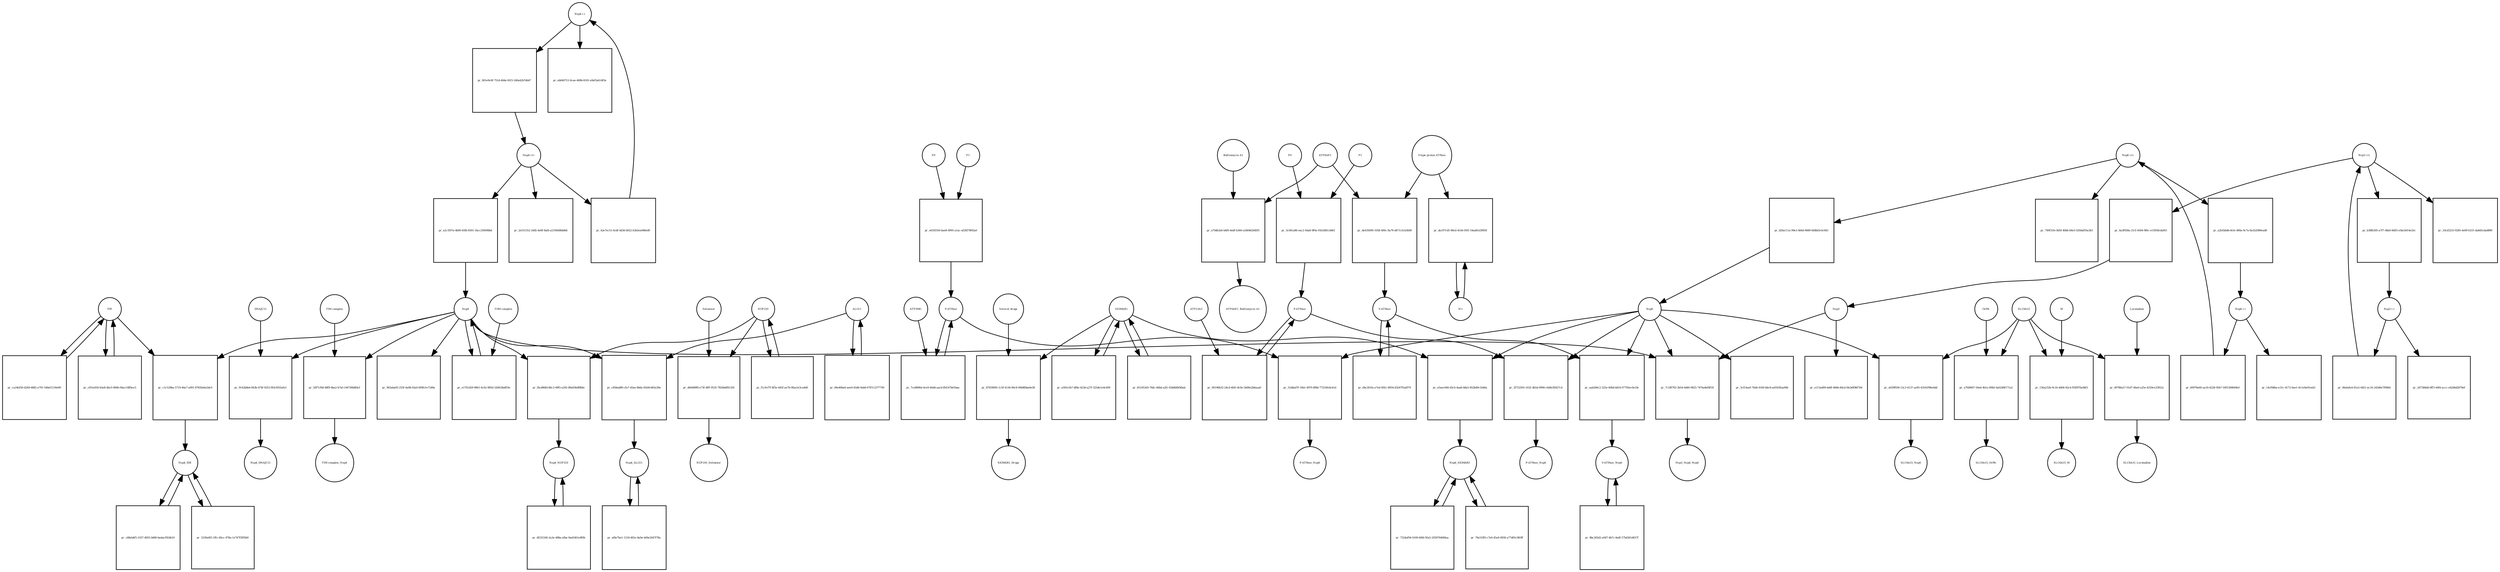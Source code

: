 strict digraph  {
"Nsp4 (-)" [annotation=urn_miriam_pubmed_32353859, bipartite=0, cls="nucleic acid feature", fontsize=4, label="Nsp4 (-)", shape=circle];
"pr_801e9c6f-751d-40de-81f3-240a42b7db47" [annotation="", bipartite=1, cls=process, fontsize=4, label="pr_801e9c6f-751d-40de-81f3-240a42b7db47", shape=square];
"Nsp4 (+)" [annotation=urn_miriam_pubmed_32353859, bipartite=0, cls="nucleic acid feature", fontsize=4, label="Nsp4 (+)", shape=circle];
"pr_a2c1f07a-4b90-45fb-8301-1bcc250096bd" [annotation="", bipartite=1, cls=process, fontsize=4, label="pr_a2c1f07a-4b90-45fb-8301-1bcc250096bd", shape=square];
Nsp4 [annotation="urn_miriam_ncbiprotein_BCD58761|urn_miriam_taxonomy_2697049", bipartite=0, cls=macromolecule, fontsize=4, label=Nsp4, shape=circle];
"pr_903aba95-255f-4a98-92a0-6f0fe1e7249a" [annotation="", bipartite=1, cls=process, fontsize=4, label="pr_903aba95-255f-4a98-92a0-6f0fe1e7249a", shape=square];
"pr_2e551352-24d5-4e8f-8afb-a2194d48dd6d" [annotation="", bipartite=1, cls=process, fontsize=4, label="pr_2e551352-24d5-4e8f-8afb-a2194d48dd6d", shape=square];
"pr_c1c529ba-5719-46a7-a991-87820e6a5dc0" [annotation="", bipartite=1, cls=process, fontsize=4, label="pr_c1c529ba-5719-46a7-a991-87820e6a5dc0", shape=square];
IDE [annotation="urn_miriam_uniprot_P14735|urn_miriam_pubmed_32353859|urn_miriam_doi_10.1210%2Fmend-4-8-1125|urn_miriam_taxonomy_10116", bipartite=0, cls=macromolecule, fontsize=4, label=IDE, shape=circle];
Nsp4_IDE [annotation="", bipartite=0, cls=complex, fontsize=4, label=Nsp4_IDE, shape=circle];
"pr_5230e6f3-1ffc-40cc-978a-1e747f3f95b9" [annotation="", bipartite=1, cls=process, fontsize=4, label="pr_5230e6f3-1ffc-40cc-978a-1e747f3f95b9", shape=square];
"pr_fbcd86fd-86c3-49f5-a292-89a836df8b6c" [annotation="", bipartite=1, cls=process, fontsize=4, label="pr_fbcd86fd-86c3-49f5-a292-89a836df8b6c", shape=square];
NUP210 [annotation="urn_miriam_uniprot_Q8TEM1|urn_miriam_pubmed_14517331", bipartite=0, cls=macromolecule, fontsize=4, label=NUP210, shape=circle];
Nsp4_NUP210 [annotation=urn_miriam_pubmed_14517331, bipartite=0, cls=complex, fontsize=4, label=Nsp4_NUP210, shape=circle];
"pr_c88eb4f5-1037-4855-b680-bedacf924b19" [annotation="", bipartite=1, cls=process, fontsize=4, label="pr_c88eb4f5-1037-4855-b680-bedacf924b19", shape=square];
"pr_9142bbb4-843b-474f-9253-f83cf055efe1" [annotation="", bipartite=1, cls=process, fontsize=4, label="pr_9142bbb4-843b-474f-9253-f83cf055efe1", shape=square];
DNAJC11 [annotation="urn_miriam_uniprot_Q9NVH1|urn_miriam_pubmed_32353859|urn_miriam_pubmed_25997101", bipartite=0, cls=macromolecule, fontsize=4, label=DNAJC11, shape=circle];
Nsp4_DNAJC11 [annotation="urn_miriam_pubmed_25997101|urn_miriam_pubmed_32353859", bipartite=0, cls=complex, fontsize=4, label=Nsp4_DNAJC11, shape=circle];
"pr_df235166-2a3e-488a-afbe-9ad1661e9f0b" [annotation="", bipartite=1, cls=process, fontsize=4, label="pr_df235166-2a3e-488a-afbe-9ad1661e9f0b", shape=square];
"pr_c856ad89-cfa7-45ae-8b6e-81b9c665a39e" [annotation="", bipartite=1, cls=process, fontsize=4, label="pr_c856ad89-cfa7-45ae-8b6e-81b9c665a39e", shape=square];
ALG11 [annotation="urn_miriam_uniprot_Q2TAA5|urn_miriam_pubmed_20080937", bipartite=0, cls=macromolecule, fontsize=4, label=ALG11, shape=circle];
Nsp4_ALG11 [annotation=urn_miriam_pubmed_20080937, bipartite=0, cls=complex, fontsize=4, label=Nsp4_ALG11, shape=circle];
"pr_42e7ec51-6cdf-4d3d-b022-b3b3ea948ed9" [annotation="", bipartite=1, cls=process, fontsize=4, label="pr_42e7ec51-6cdf-4d3d-b022-b3b3ea948ed9", shape=square];
"pr_eb040712-0cae-469b-8181-e0ef5a614f5e" [annotation="", bipartite=1, cls=process, fontsize=4, label="pr_eb040712-0cae-469b-8181-e0ef5a614f5e", shape=square];
"Nsp6 (-)" [annotation=urn_miriam_pubmed_32353859, bipartite=0, cls="nucleic acid feature", fontsize=4, label="Nsp6 (-)", shape=circle];
"pr_60978e60-aa1b-4228-95b7-50f15b9b09e0" [annotation="", bipartite=1, cls=process, fontsize=4, label="pr_60978e60-aa1b-4228-95b7-50f15b9b09e0", shape=square];
"Nsp6 (+)" [annotation=urn_miriam_pubmed_32353859, bipartite=0, cls="nucleic acid feature", fontsize=4, label="Nsp6 (+)", shape=circle];
"pr_d26a111a-99e3-466d-9689-6fd8d3c0c663" [annotation="", bipartite=1, cls=process, fontsize=4, label="pr_d26a111a-99e3-466d-9689-6fd8d3c0c663", shape=square];
Nsp6 [annotation="urn_miriam_taxonomy_2697049|urn_miriam_pubmed_32353859", bipartite=0, cls=macromolecule, fontsize=4, label=Nsp6, shape=circle];
"pr_3cf14aef-76d4-4169-bbc8-aef503faa96b" [annotation="", bipartite=1, cls=process, fontsize=4, label="pr_3cf14aef-76d4-4169-bbc8-aef503faa96b", shape=square];
"pr_749f31fe-8d5f-40bb-84e5-020daf05a3b3" [annotation="", bipartite=1, cls=process, fontsize=4, label="pr_749f31fe-8d5f-40bb-84e5-020daf05a3b3", shape=square];
"pr_31ddad7f-16b1-4970-8f8d-77255fe4cb1d" [annotation="", bipartite=1, cls=process, fontsize=4, label="pr_31ddad7f-16b1-4970-8f8d-77255fe4cb1d", shape=square];
"F-ATPase" [annotation=urn_miriam_uniprot_O75964, bipartite=0, cls=complex, fontsize=4, label="F-ATPase", shape=circle];
"F-ATPase_Nsp6" [annotation="", bipartite=0, cls=complex, fontsize=4, label="F-ATPase_Nsp6", shape=circle];
"pr_2f752505-1632-4b5d-9994-c6d6cfb927c4" [annotation="", bipartite=1, cls=process, fontsize=4, label="pr_2f752505-1632-4b5d-9994-c6d6cfb927c4", shape=square];
"P-ATPase" [annotation="", bipartite=0, cls=complex, fontsize=4, label="P-ATPase", shape=circle];
"P-ATPase_Nsp6" [annotation="", bipartite=0, cls=complex, fontsize=4, label="P-ATPase_Nsp6", shape=circle];
"pr_e5eec044-d3c0-4aa8-b8a5-852bd9c1b46a" [annotation="", bipartite=1, cls=process, fontsize=4, label="pr_e5eec044-d3c0-4aa8-b8a5-852bd9c1b46a", shape=square];
SIGMAR1 [annotation="urn_miriam_uniprot_Q99720|urn_miriam_doi_10.1074%2Fjbc.272.43.27107|urn_miriam_pubmed_32353859|urn_miriam_pubmed_10406945", bipartite=0, cls=macromolecule, fontsize=4, label=SIGMAR1, shape=circle];
Nsp6_SIGMAR1 [annotation=urn_miriam_pubmed_10406945, bipartite=0, cls=complex, fontsize=4, label=Nsp6_SIGMAR1, shape=circle];
"pr_76e51ff0-c7e0-45a9-9930-a77d05c983ff" [annotation="", bipartite=1, cls=process, fontsize=4, label="pr_76e51ff0-c7e0-45a9-9930-a77d05c983ff", shape=square];
"pr_aab260c2-323e-40bd-b814-07793ec0e18c" [annotation="", bipartite=1, cls=process, fontsize=4, label="pr_aab260c2-323e-40bd-b814-07793ec0e18c", shape=square];
"V-ATPase" [annotation=urn_miriam_uniprot_Q15904, bipartite=0, cls=complex, fontsize=4, label="V-ATPase", shape=circle];
"V-ATPase_Nsp6" [annotation=urn_miriam_uniprot_Q15904, bipartite=0, cls=complex, fontsize=4, label="V-ATPase_Nsp6", shape=circle];
"pr_a2b1bbdb-8cfe-480a-9c7a-8a1b2089ead0" [annotation="", bipartite=1, cls=process, fontsize=4, label="pr_a2b1bbdb-8cfe-480a-9c7a-8a1b2089ead0", shape=square];
"pr_14cf68ba-e31c-4172-9ae1-0c1e9a91eeb1" [annotation="", bipartite=1, cls=process, fontsize=4, label="pr_14cf68ba-e31c-4172-9ae1-0c1e9a91eeb1", shape=square];
"pr_50f7cf9d-48f9-4ba2-b7af-c94736b8fdcf" [annotation="", bipartite=1, cls=process, fontsize=4, label="pr_50f7cf9d-48f9-4ba2-b7af-c94736b8fdcf", shape=square];
"TIM complex" [annotation="", bipartite=0, cls=complex, fontsize=4, label="TIM complex", shape=circle];
"TIM complex_Nsp4" [annotation=urn_miriam_pubmed_32353859, bipartite=0, cls=complex, fontsize=4, label="TIM complex_Nsp4", shape=circle];
"pr_ca24ef50-d269-4882-a791-546ef1130e99" [annotation="", bipartite=1, cls=process, fontsize=4, label="pr_ca24ef50-d269-4882-a791-546ef1130e99", shape=square];
"Nsp3 (-)" [annotation=urn_miriam_pubmed_32353859, bipartite=0, cls="nucleic acid feature", fontsize=4, label="Nsp3 (-)", shape=circle];
"pr_06afafe4-81a2-4451-ac16-243d6e7f00b0" [annotation="", bipartite=1, cls=process, fontsize=4, label="pr_06afafe4-81a2-4451-ac16-243d6e7f00b0", shape=square];
"Nsp3 (+)" [annotation=urn_miriam_pubmed_32353859, bipartite=0, cls="nucleic acid feature", fontsize=4, label="Nsp3 (+)", shape=circle];
"pr_b38fb305-a7f7-48a0-8d93-e5bcb014e25c" [annotation="", bipartite=1, cls=process, fontsize=4, label="pr_b38fb305-a7f7-48a0-8d93-e5bcb014e25c", shape=square];
"pr_4a3f058a-21cf-4564-9f6c-e15958cdaf03" [annotation="", bipartite=1, cls=process, fontsize=4, label="pr_4a3f058a-21cf-4564-9f6c-e15958cdaf03", shape=square];
Nsp3 [annotation="urn_miriam_taxonomy_2697049|urn_miriam_pubmed_32353859", bipartite=0, cls=macromolecule, fontsize=4, label=Nsp3, shape=circle];
"pr_2d7384dd-0ff3-44f4-accc-e42d6d2878ef" [annotation="", bipartite=1, cls=process, fontsize=4, label="pr_2d7384dd-0ff3-44f4-accc-e42d6d2878ef", shape=square];
"pr_33cd3233-9285-4e09-b331-da8d5cdad890" [annotation="", bipartite=1, cls=process, fontsize=4, label="pr_33cd3233-9285-4e09-b331-da8d5cdad890", shape=square];
"pr_e113ad09-bd4f-466b-84cd-fdcb0f96f7d4" [annotation="", bipartite=1, cls=process, fontsize=4, label="pr_e113ad09-bd4f-466b-84cd-fdcb0f96f7d4", shape=square];
"pr_7c18f765-3b54-4d40-9825-7476a8ef8f18" [annotation="", bipartite=1, cls=process, fontsize=4, label="pr_7c18f765-3b54-4d40-9825-7476a8ef8f18", shape=square];
Nsp3_Nsp4_Nsp6 [annotation="urn_miriam_pubmed_32353859|urn_miriam_pubmed_29128390|urn_miriam_doi_10.1016%2Fj.virol.2017.07.019|urn_miriam_taxonomy_694009", bipartite=0, cls=complex, fontsize=4, label=Nsp3_Nsp4_Nsp6, shape=circle];
"pr_d64489f8-e73f-4fff-9535-7826bdf81350" [annotation="", bipartite=1, cls=process, fontsize=4, label="pr_d64489f8-e73f-4fff-9535-7826bdf81350", shape=square];
Selinexor [annotation=urn_miriam_pubmed_32353859, bipartite=0, cls="simple chemical", fontsize=4, label=Selinexor, shape=circle];
NUP210_Selinexor [annotation=urn_miriam_pubmed_32353859, bipartite=0, cls=complex, fontsize=4, label=NUP210_Selinexor, shape=circle];
"pr_a939f936-12c3-4137-ae95-43541f96e4dd" [annotation="", bipartite=1, cls=process, fontsize=4, label="pr_a939f936-12c3-4137-ae95-43541f96e4dd", shape=square];
SLC6A15 [annotation="urn_miriam_pubmed_32353859|urn_miriam_uniprot_Q8IY34", bipartite=0, cls=macromolecule, fontsize=4, label=SLC6A15, shape=circle];
SLC6A15_Nsp6 [annotation=urn_miriam_pubmed_32353859, bipartite=0, cls=complex, fontsize=4, label=SLC6A15_Nsp6, shape=circle];
"pr_a7fd9407-56ed-4b1e-89b5-6a0248f171a2" [annotation="", bipartite=1, cls=process, fontsize=4, label="pr_a7fd9407-56ed-4b1e-89b5-6a0248f171a2", shape=square];
Orf9c [annotation=urn_miriam_taxonomy_2697049, bipartite=0, cls=macromolecule, fontsize=4, label=Orf9c, shape=circle];
SLC6A15_Orf9c [annotation=urn_miriam_pubmed_32353859, bipartite=0, cls=complex, fontsize=4, label=SLC6A15_Orf9c, shape=circle];
"pr_136a232b-9c1b-4d06-92c4-f92f876a9bf3" [annotation="", bipartite=1, cls=process, fontsize=4, label="pr_136a232b-9c1b-4d06-92c4-f92f876a9bf3", shape=square];
M [annotation=urn_miriam_taxonomy_2697049, bipartite=0, cls=macromolecule, fontsize=4, label=M, shape=circle];
SLC6A15_M [annotation=urn_miriam_pubmed_32353859, bipartite=0, cls=complex, fontsize=4, label=SLC6A15_M, shape=circle];
"pr_49786a57-01d7-46a0-a25e-4259ce33922c" [annotation="", bipartite=1, cls=process, fontsize=4, label="pr_49786a57-01d7-46a0-a25e-4259ce33922c", shape=square];
Loratadine [annotation=urn_miriam_pubmed_123134323, bipartite=0, cls="simple chemical", fontsize=4, label=Loratadine, shape=circle];
SLC6A15_Loratadine [annotation="", bipartite=0, cls=complex, fontsize=4, label=SLC6A15_Loratadine, shape=circle];
ATP6AP1 [annotation="urn_miriam_uniprot_Q15904|urn_miriam_pubmed_27231034", bipartite=0, cls=macromolecule, fontsize=4, label=ATP6AP1, shape=circle];
"pr_a70db3a0-b4f6-4edf-b364-e2464620d5f5" [annotation="", bipartite=1, cls=process, fontsize=4, label="pr_a70db3a0-b4f6-4edf-b364-e2464620d5f5", shape=square];
"Bafilomycin A1" [annotation="", bipartite=0, cls="simple chemical", fontsize=4, label="Bafilomycin A1", shape=circle];
"ATP6AP1_Bafilomycin A1" [annotation="", bipartite=0, cls=complex, fontsize=4, label="ATP6AP1_Bafilomycin A1", shape=circle];
"Several drugs" [annotation="", bipartite=0, cls="simple chemical", fontsize=4, label="Several drugs", shape=circle];
"pr_87659095-1c5f-4136-90c8-09b8fbba9e58" [annotation="", bipartite=1, cls=process, fontsize=4, label="pr_87659095-1c5f-4136-90c8-09b8fbba9e58", shape=square];
SIGMAR1_Drugs [annotation=urn_miriam_pubmed_32353859, bipartite=0, cls=complex, fontsize=4, label=SIGMAR1_Drugs, shape=circle];
"pr_e1761d29-9861-4c02-985d-1fd453bdf54c" [annotation="", bipartite=1, cls=process, fontsize=4, label="pr_e1761d29-9861-4c02-985d-1fd453bdf54c", shape=square];
"TOM complex" [annotation="", bipartite=0, cls=complex, fontsize=4, label="TOM complex", shape=circle];
ATP13A3 [annotation=urn_miriam_uniprot_Q9H7F0, bipartite=0, cls=macromolecule, fontsize=4, label=ATP13A3, shape=circle];
"pr_00196b32-24cd-4fd1-8c0e-5b00e2b6aaa0" [annotation="", bipartite=1, cls=process, fontsize=4, label="pr_00196b32-24cd-4fd1-8c0e-5b00e2b6aaa0", shape=square];
P1 [annotation="", bipartite=0, cls=complex, fontsize=4, label=P1, shape=circle];
"pr_3c041a86-eac2-44a8-9f0a-91b3481cb661" [annotation="", bipartite=1, cls=process, fontsize=4, label="pr_3c041a86-eac2-44a8-9f0a-91b3481cb661", shape=square];
P0 [annotation="", bipartite=0, cls=complex, fontsize=4, label=P0, shape=circle];
"pr_f1c9cf7f-8f3e-445f-ae7b-0faa1e3ca4d0" [annotation="", bipartite=1, cls=process, fontsize=4, label="pr_f1c9cf7f-8f3e-445f-ae7b-0faa1e3ca4d0", shape=square];
"pr_cf01e650-b5e8-4bc0-960b-04ac14ffbce3" [annotation="", bipartite=1, cls=process, fontsize=4, label="pr_cf01e650-b5e8-4bc0-960b-04ac14ffbce3", shape=square];
"pr_a591e1b7-df8e-423d-a27f-325de1e4c409" [annotation="", bipartite=1, cls=process, fontsize=4, label="pr_a591e1b7-df8e-423d-a27f-325de1e4c409", shape=square];
"pr_651053d3-76dc-46bd-a2fc-83b6bfbf40ab" [annotation="", bipartite=1, cls=process, fontsize=4, label="pr_651053d3-76dc-46bd-a2fc-83b6bfbf40ab", shape=square];
"pr_7324af94-0109-40fd-95a5-205976406faa" [annotation="", bipartite=1, cls=process, fontsize=4, label="pr_7324af94-0109-40fd-95a5-205976406faa", shape=square];
"pr_af6e7be1-1218-481e-8a9e-b00e2647f78a" [annotation="", bipartite=1, cls=process, fontsize=4, label="pr_af6e7be1-1218-481e-8a9e-b00e2647f78a", shape=square];
"pr_06e40be6-aee9-45d6-9ab8-0787c2377749" [annotation="", bipartite=1, cls=process, fontsize=4, label="pr_06e40be6-aee9-45d6-9ab8-0787c2377749", shape=square];
"H+" [annotation="urn_miriam_obo.chebi_CHEBI%3A15378", bipartite=0, cls="simple chemical", fontsize=4, label="H+", shape=circle];
"pr_da197cd5-98cd-4144-95f1-54ad41d3905f" [annotation="", bipartite=1, cls=process, fontsize=4, label="pr_da197cd5-98cd-4144-95f1-54ad41d3905f", shape=square];
"V-type proton ATPase" [annotation="urn_miriam_obo.go_GO%3A0046611", bipartite=0, cls=complex, fontsize=4, label="V-type proton ATPase", shape=circle];
"pr_de435000-1058-400c-8a79-d471c5cb30d9" [annotation="", bipartite=1, cls=process, fontsize=4, label="pr_de435000-1058-400c-8a79-d471c5cb30d9", shape=square];
"pr_6bc261fa-e7ed-492c-8954-d3247f5af079" [annotation="", bipartite=1, cls=process, fontsize=4, label="pr_6bc261fa-e7ed-492c-8954-d3247f5af079", shape=square];
"pr_8bc265d2-a947-4b7c-8a6f-57b4361d637f" [annotation="", bipartite=1, cls=process, fontsize=4, label="pr_8bc265d2-a947-4b7c-8a6f-57b4361d637f", shape=square];
ATP5MG [annotation=urn_miriam_uniprot_O75964, bipartite=0, cls=macromolecule, fontsize=4, label=ATP5MG, shape=circle];
"pr_7ce8896d-4ce9-40dd-aacb-ffd147b01bae" [annotation="", bipartite=1, cls=process, fontsize=4, label="pr_7ce8896d-4ce9-40dd-aacb-ffd147b01bae", shape=square];
F1 [annotation="", bipartite=0, cls=complex, fontsize=4, label=F1, shape=circle];
"pr_e635f350-bae8-4995-a1ac-af2fd74f92a0" [annotation="", bipartite=1, cls=process, fontsize=4, label="pr_e635f350-bae8-4995-a1ac-af2fd74f92a0", shape=square];
F0 [annotation="", bipartite=0, cls=complex, fontsize=4, label=F0, shape=circle];
"Nsp4 (-)" -> "pr_801e9c6f-751d-40de-81f3-240a42b7db47"  [annotation="", interaction_type=consumption];
"Nsp4 (-)" -> "pr_eb040712-0cae-469b-8181-e0ef5a614f5e"  [annotation="", interaction_type=consumption];
"pr_801e9c6f-751d-40de-81f3-240a42b7db47" -> "Nsp4 (+)"  [annotation="", interaction_type=production];
"Nsp4 (+)" -> "pr_a2c1f07a-4b90-45fb-8301-1bcc250096bd"  [annotation="", interaction_type=consumption];
"Nsp4 (+)" -> "pr_2e551352-24d5-4e8f-8afb-a2194d48dd6d"  [annotation="", interaction_type=consumption];
"Nsp4 (+)" -> "pr_42e7ec51-6cdf-4d3d-b022-b3b3ea948ed9"  [annotation="", interaction_type=consumption];
"pr_a2c1f07a-4b90-45fb-8301-1bcc250096bd" -> Nsp4  [annotation="", interaction_type=production];
Nsp4 -> "pr_903aba95-255f-4a98-92a0-6f0fe1e7249a"  [annotation="", interaction_type=consumption];
Nsp4 -> "pr_c1c529ba-5719-46a7-a991-87820e6a5dc0"  [annotation="", interaction_type=consumption];
Nsp4 -> "pr_fbcd86fd-86c3-49f5-a292-89a836df8b6c"  [annotation="", interaction_type=consumption];
Nsp4 -> "pr_9142bbb4-843b-474f-9253-f83cf055efe1"  [annotation="", interaction_type=consumption];
Nsp4 -> "pr_c856ad89-cfa7-45ae-8b6e-81b9c665a39e"  [annotation="", interaction_type=consumption];
Nsp4 -> "pr_50f7cf9d-48f9-4ba2-b7af-c94736b8fdcf"  [annotation="", interaction_type=consumption];
Nsp4 -> "pr_7c18f765-3b54-4d40-9825-7476a8ef8f18"  [annotation="", interaction_type=consumption];
Nsp4 -> "pr_e1761d29-9861-4c02-985d-1fd453bdf54c"  [annotation="", interaction_type=consumption];
"pr_c1c529ba-5719-46a7-a991-87820e6a5dc0" -> Nsp4_IDE  [annotation="", interaction_type=production];
IDE -> "pr_c1c529ba-5719-46a7-a991-87820e6a5dc0"  [annotation="", interaction_type=consumption];
IDE -> "pr_ca24ef50-d269-4882-a791-546ef1130e99"  [annotation="", interaction_type=consumption];
IDE -> "pr_cf01e650-b5e8-4bc0-960b-04ac14ffbce3"  [annotation="", interaction_type=consumption];
Nsp4_IDE -> "pr_5230e6f3-1ffc-40cc-978a-1e747f3f95b9"  [annotation="", interaction_type=consumption];
Nsp4_IDE -> "pr_c88eb4f5-1037-4855-b680-bedacf924b19"  [annotation="", interaction_type=consumption];
"pr_5230e6f3-1ffc-40cc-978a-1e747f3f95b9" -> Nsp4_IDE  [annotation="", interaction_type=production];
"pr_fbcd86fd-86c3-49f5-a292-89a836df8b6c" -> Nsp4_NUP210  [annotation="", interaction_type=production];
NUP210 -> "pr_fbcd86fd-86c3-49f5-a292-89a836df8b6c"  [annotation="", interaction_type=consumption];
NUP210 -> "pr_d64489f8-e73f-4fff-9535-7826bdf81350"  [annotation="", interaction_type=consumption];
NUP210 -> "pr_f1c9cf7f-8f3e-445f-ae7b-0faa1e3ca4d0"  [annotation="", interaction_type=consumption];
Nsp4_NUP210 -> "pr_df235166-2a3e-488a-afbe-9ad1661e9f0b"  [annotation="", interaction_type=consumption];
"pr_c88eb4f5-1037-4855-b680-bedacf924b19" -> Nsp4_IDE  [annotation="", interaction_type=production];
"pr_9142bbb4-843b-474f-9253-f83cf055efe1" -> Nsp4_DNAJC11  [annotation="", interaction_type=production];
DNAJC11 -> "pr_9142bbb4-843b-474f-9253-f83cf055efe1"  [annotation="", interaction_type=consumption];
"pr_df235166-2a3e-488a-afbe-9ad1661e9f0b" -> Nsp4_NUP210  [annotation="", interaction_type=production];
"pr_c856ad89-cfa7-45ae-8b6e-81b9c665a39e" -> Nsp4_ALG11  [annotation="", interaction_type=production];
ALG11 -> "pr_c856ad89-cfa7-45ae-8b6e-81b9c665a39e"  [annotation="", interaction_type=consumption];
ALG11 -> "pr_06e40be6-aee9-45d6-9ab8-0787c2377749"  [annotation="", interaction_type=consumption];
Nsp4_ALG11 -> "pr_af6e7be1-1218-481e-8a9e-b00e2647f78a"  [annotation="", interaction_type=consumption];
"pr_42e7ec51-6cdf-4d3d-b022-b3b3ea948ed9" -> "Nsp4 (-)"  [annotation="", interaction_type=production];
"Nsp6 (-)" -> "pr_60978e60-aa1b-4228-95b7-50f15b9b09e0"  [annotation="", interaction_type=consumption];
"Nsp6 (-)" -> "pr_14cf68ba-e31c-4172-9ae1-0c1e9a91eeb1"  [annotation="", interaction_type=consumption];
"pr_60978e60-aa1b-4228-95b7-50f15b9b09e0" -> "Nsp6 (+)"  [annotation="", interaction_type=production];
"Nsp6 (+)" -> "pr_d26a111a-99e3-466d-9689-6fd8d3c0c663"  [annotation="", interaction_type=consumption];
"Nsp6 (+)" -> "pr_749f31fe-8d5f-40bb-84e5-020daf05a3b3"  [annotation="", interaction_type=consumption];
"Nsp6 (+)" -> "pr_a2b1bbdb-8cfe-480a-9c7a-8a1b2089ead0"  [annotation="", interaction_type=consumption];
"pr_d26a111a-99e3-466d-9689-6fd8d3c0c663" -> Nsp6  [annotation="", interaction_type=production];
Nsp6 -> "pr_3cf14aef-76d4-4169-bbc8-aef503faa96b"  [annotation="", interaction_type=consumption];
Nsp6 -> "pr_31ddad7f-16b1-4970-8f8d-77255fe4cb1d"  [annotation="", interaction_type=consumption];
Nsp6 -> "pr_2f752505-1632-4b5d-9994-c6d6cfb927c4"  [annotation="", interaction_type=consumption];
Nsp6 -> "pr_e5eec044-d3c0-4aa8-b8a5-852bd9c1b46a"  [annotation="", interaction_type=consumption];
Nsp6 -> "pr_aab260c2-323e-40bd-b814-07793ec0e18c"  [annotation="", interaction_type=consumption];
Nsp6 -> "pr_7c18f765-3b54-4d40-9825-7476a8ef8f18"  [annotation="", interaction_type=consumption];
Nsp6 -> "pr_a939f936-12c3-4137-ae95-43541f96e4dd"  [annotation="", interaction_type=consumption];
"pr_31ddad7f-16b1-4970-8f8d-77255fe4cb1d" -> "F-ATPase_Nsp6"  [annotation="", interaction_type=production];
"F-ATPase" -> "pr_31ddad7f-16b1-4970-8f8d-77255fe4cb1d"  [annotation="", interaction_type=consumption];
"F-ATPase" -> "pr_7ce8896d-4ce9-40dd-aacb-ffd147b01bae"  [annotation="", interaction_type=consumption];
"pr_2f752505-1632-4b5d-9994-c6d6cfb927c4" -> "P-ATPase_Nsp6"  [annotation="", interaction_type=production];
"P-ATPase" -> "pr_2f752505-1632-4b5d-9994-c6d6cfb927c4"  [annotation="", interaction_type=consumption];
"P-ATPase" -> "pr_00196b32-24cd-4fd1-8c0e-5b00e2b6aaa0"  [annotation="", interaction_type=consumption];
"pr_e5eec044-d3c0-4aa8-b8a5-852bd9c1b46a" -> Nsp6_SIGMAR1  [annotation="", interaction_type=production];
SIGMAR1 -> "pr_e5eec044-d3c0-4aa8-b8a5-852bd9c1b46a"  [annotation="", interaction_type=consumption];
SIGMAR1 -> "pr_87659095-1c5f-4136-90c8-09b8fbba9e58"  [annotation="", interaction_type=consumption];
SIGMAR1 -> "pr_a591e1b7-df8e-423d-a27f-325de1e4c409"  [annotation="", interaction_type=consumption];
SIGMAR1 -> "pr_651053d3-76dc-46bd-a2fc-83b6bfbf40ab"  [annotation="", interaction_type=consumption];
Nsp6_SIGMAR1 -> "pr_76e51ff0-c7e0-45a9-9930-a77d05c983ff"  [annotation="", interaction_type=consumption];
Nsp6_SIGMAR1 -> "pr_7324af94-0109-40fd-95a5-205976406faa"  [annotation="", interaction_type=consumption];
"pr_76e51ff0-c7e0-45a9-9930-a77d05c983ff" -> Nsp6_SIGMAR1  [annotation="", interaction_type=production];
"pr_aab260c2-323e-40bd-b814-07793ec0e18c" -> "V-ATPase_Nsp6"  [annotation="", interaction_type=production];
"V-ATPase" -> "pr_aab260c2-323e-40bd-b814-07793ec0e18c"  [annotation="", interaction_type=consumption];
"V-ATPase" -> "pr_6bc261fa-e7ed-492c-8954-d3247f5af079"  [annotation="", interaction_type=consumption];
"V-ATPase_Nsp6" -> "pr_8bc265d2-a947-4b7c-8a6f-57b4361d637f"  [annotation="", interaction_type=consumption];
"pr_a2b1bbdb-8cfe-480a-9c7a-8a1b2089ead0" -> "Nsp6 (-)"  [annotation="", interaction_type=production];
"pr_50f7cf9d-48f9-4ba2-b7af-c94736b8fdcf" -> "TIM complex_Nsp4"  [annotation="", interaction_type=production];
"TIM complex" -> "pr_50f7cf9d-48f9-4ba2-b7af-c94736b8fdcf"  [annotation="", interaction_type=consumption];
"pr_ca24ef50-d269-4882-a791-546ef1130e99" -> IDE  [annotation="", interaction_type=production];
"Nsp3 (-)" -> "pr_06afafe4-81a2-4451-ac16-243d6e7f00b0"  [annotation="", interaction_type=consumption];
"Nsp3 (-)" -> "pr_2d7384dd-0ff3-44f4-accc-e42d6d2878ef"  [annotation="", interaction_type=consumption];
"pr_06afafe4-81a2-4451-ac16-243d6e7f00b0" -> "Nsp3 (+)"  [annotation="", interaction_type=production];
"Nsp3 (+)" -> "pr_b38fb305-a7f7-48a0-8d93-e5bcb014e25c"  [annotation="", interaction_type=consumption];
"Nsp3 (+)" -> "pr_4a3f058a-21cf-4564-9f6c-e15958cdaf03"  [annotation="", interaction_type=consumption];
"Nsp3 (+)" -> "pr_33cd3233-9285-4e09-b331-da8d5cdad890"  [annotation="", interaction_type=consumption];
"pr_b38fb305-a7f7-48a0-8d93-e5bcb014e25c" -> "Nsp3 (-)"  [annotation="", interaction_type=production];
"pr_4a3f058a-21cf-4564-9f6c-e15958cdaf03" -> Nsp3  [annotation="", interaction_type=production];
Nsp3 -> "pr_e113ad09-bd4f-466b-84cd-fdcb0f96f7d4"  [annotation="", interaction_type=consumption];
Nsp3 -> "pr_7c18f765-3b54-4d40-9825-7476a8ef8f18"  [annotation="", interaction_type=consumption];
"pr_7c18f765-3b54-4d40-9825-7476a8ef8f18" -> Nsp3_Nsp4_Nsp6  [annotation="", interaction_type=production];
"pr_d64489f8-e73f-4fff-9535-7826bdf81350" -> NUP210_Selinexor  [annotation="", interaction_type=production];
Selinexor -> "pr_d64489f8-e73f-4fff-9535-7826bdf81350"  [annotation="", interaction_type=consumption];
"pr_a939f936-12c3-4137-ae95-43541f96e4dd" -> SLC6A15_Nsp6  [annotation="", interaction_type=production];
SLC6A15 -> "pr_a939f936-12c3-4137-ae95-43541f96e4dd"  [annotation="", interaction_type=consumption];
SLC6A15 -> "pr_a7fd9407-56ed-4b1e-89b5-6a0248f171a2"  [annotation="", interaction_type=consumption];
SLC6A15 -> "pr_136a232b-9c1b-4d06-92c4-f92f876a9bf3"  [annotation="", interaction_type=consumption];
SLC6A15 -> "pr_49786a57-01d7-46a0-a25e-4259ce33922c"  [annotation="", interaction_type=consumption];
"pr_a7fd9407-56ed-4b1e-89b5-6a0248f171a2" -> SLC6A15_Orf9c  [annotation="", interaction_type=production];
Orf9c -> "pr_a7fd9407-56ed-4b1e-89b5-6a0248f171a2"  [annotation="", interaction_type=consumption];
"pr_136a232b-9c1b-4d06-92c4-f92f876a9bf3" -> SLC6A15_M  [annotation="", interaction_type=production];
M -> "pr_136a232b-9c1b-4d06-92c4-f92f876a9bf3"  [annotation="", interaction_type=consumption];
"pr_49786a57-01d7-46a0-a25e-4259ce33922c" -> SLC6A15_Loratadine  [annotation="", interaction_type=production];
Loratadine -> "pr_49786a57-01d7-46a0-a25e-4259ce33922c"  [annotation="", interaction_type=consumption];
ATP6AP1 -> "pr_a70db3a0-b4f6-4edf-b364-e2464620d5f5"  [annotation="", interaction_type=consumption];
ATP6AP1 -> "pr_de435000-1058-400c-8a79-d471c5cb30d9"  [annotation="", interaction_type=consumption];
"pr_a70db3a0-b4f6-4edf-b364-e2464620d5f5" -> "ATP6AP1_Bafilomycin A1"  [annotation="", interaction_type=production];
"Bafilomycin A1" -> "pr_a70db3a0-b4f6-4edf-b364-e2464620d5f5"  [annotation="", interaction_type=consumption];
"Several drugs" -> "pr_87659095-1c5f-4136-90c8-09b8fbba9e58"  [annotation="", interaction_type=consumption];
"pr_87659095-1c5f-4136-90c8-09b8fbba9e58" -> SIGMAR1_Drugs  [annotation="", interaction_type=production];
"pr_e1761d29-9861-4c02-985d-1fd453bdf54c" -> Nsp4  [annotation="", interaction_type=production];
"TOM complex" -> "pr_e1761d29-9861-4c02-985d-1fd453bdf54c"  [annotation="urn_miriam_pubmed_32353859|urn_miriam_taxonomy_2697049", interaction_type=stimulation];
ATP13A3 -> "pr_00196b32-24cd-4fd1-8c0e-5b00e2b6aaa0"  [annotation="", interaction_type=consumption];
"pr_00196b32-24cd-4fd1-8c0e-5b00e2b6aaa0" -> "P-ATPase"  [annotation="", interaction_type=production];
P1 -> "pr_3c041a86-eac2-44a8-9f0a-91b3481cb661"  [annotation="", interaction_type=consumption];
"pr_3c041a86-eac2-44a8-9f0a-91b3481cb661" -> "P-ATPase"  [annotation="", interaction_type=production];
P0 -> "pr_3c041a86-eac2-44a8-9f0a-91b3481cb661"  [annotation="", interaction_type=consumption];
"pr_f1c9cf7f-8f3e-445f-ae7b-0faa1e3ca4d0" -> NUP210  [annotation="", interaction_type=production];
"pr_cf01e650-b5e8-4bc0-960b-04ac14ffbce3" -> IDE  [annotation="", interaction_type=production];
"pr_a591e1b7-df8e-423d-a27f-325de1e4c409" -> SIGMAR1  [annotation="", interaction_type=production];
"pr_651053d3-76dc-46bd-a2fc-83b6bfbf40ab" -> SIGMAR1  [annotation="", interaction_type=production];
"pr_7324af94-0109-40fd-95a5-205976406faa" -> Nsp6_SIGMAR1  [annotation="", interaction_type=production];
"pr_af6e7be1-1218-481e-8a9e-b00e2647f78a" -> Nsp4_ALG11  [annotation="", interaction_type=production];
"pr_06e40be6-aee9-45d6-9ab8-0787c2377749" -> ALG11  [annotation="", interaction_type=production];
"H+" -> "pr_da197cd5-98cd-4144-95f1-54ad41d3905f"  [annotation="", interaction_type=consumption];
"pr_da197cd5-98cd-4144-95f1-54ad41d3905f" -> "H+"  [annotation="", interaction_type=production];
"V-type proton ATPase" -> "pr_da197cd5-98cd-4144-95f1-54ad41d3905f"  [annotation=urn_miriam_pubmed_22335796, interaction_type=catalysis];
"V-type proton ATPase" -> "pr_de435000-1058-400c-8a79-d471c5cb30d9"  [annotation="", interaction_type=consumption];
"pr_de435000-1058-400c-8a79-d471c5cb30d9" -> "V-ATPase"  [annotation="", interaction_type=production];
"pr_6bc261fa-e7ed-492c-8954-d3247f5af079" -> "V-ATPase"  [annotation="", interaction_type=production];
"pr_8bc265d2-a947-4b7c-8a6f-57b4361d637f" -> "V-ATPase_Nsp6"  [annotation="", interaction_type=production];
ATP5MG -> "pr_7ce8896d-4ce9-40dd-aacb-ffd147b01bae"  [annotation="", interaction_type=consumption];
"pr_7ce8896d-4ce9-40dd-aacb-ffd147b01bae" -> "F-ATPase"  [annotation="", interaction_type=production];
F1 -> "pr_e635f350-bae8-4995-a1ac-af2fd74f92a0"  [annotation="", interaction_type=consumption];
"pr_e635f350-bae8-4995-a1ac-af2fd74f92a0" -> "F-ATPase"  [annotation="", interaction_type=production];
F0 -> "pr_e635f350-bae8-4995-a1ac-af2fd74f92a0"  [annotation="", interaction_type=consumption];
}
